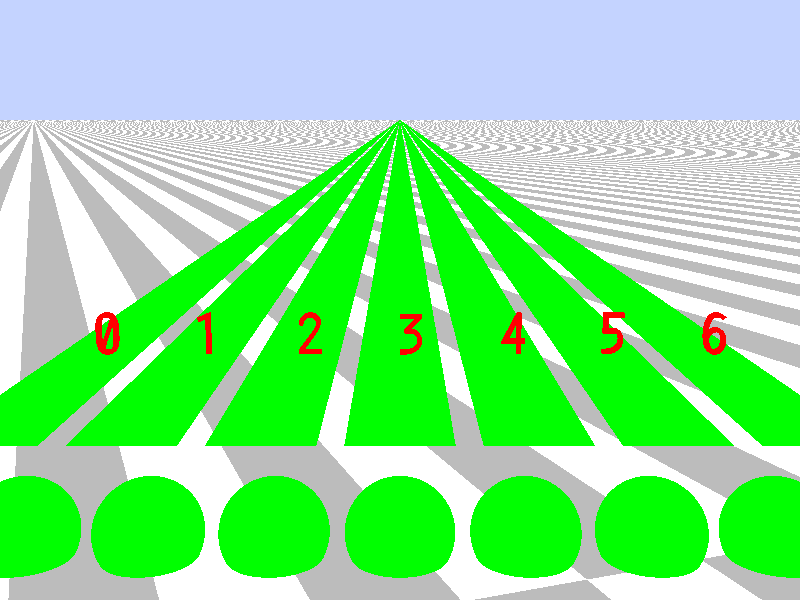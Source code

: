 // This work is licensed under the Creative Commons Attribution 3.0 Unported License.
// To view a copy of this license, visit http://creativecommons.org/licenses/by/3.0/
// or send a letter to Creative Commons, 444 Castro Street, Suite 900, Mountain View,
// California, 94041, USA.

// Persistence Of Vision Ray Tracer Scene Description File
// File: var_reflection.pov
// Desc: variable reflection demonstration scene
// Date: August 2001
// Auth: Christoph Hormann

// -w320 -h240
// -w512 -h384 +a0.3

// reflection samples:
// -------------------
// 0: constant reflection 0.5
// 1: variable reflection 0...1
// 2: variable reflection 0...1 fresnel formula
// 3: variable reflection 1...0 (inverse) fresnel formula
// 4: variable reflection fresnel formula, changed falloff
// 5: metallic reflection
// 6: colored reflection
// -------------------

#version 3.6;

global_settings {
  assumed_gamma 1.0
  max_trace_level 15
}

#include "colors.inc"

light_source {
  <1.5, -2.5, 2.5>*10000
  color rgb 1.0
}

//-------------------------------------------------------------------------
// This scene uses a non-standard camera set-up. 
// (See CAMERA in the included documentation for details.) 
// If you are new to POV-Ray, you might want to try a different demo scene.
//-------------------------------------------------------------------------
camera {
  location    <0, -22, 6>
  direction   y
  sky         z
  up          z
  right     x*image_width/image_height
  look_at     <0, 0, 2>
  angle       44
}

sky_sphere {
  pigment {
    color rgb <0.55,0.65,1.0>
  }
  /*
  pigment {
    agate
    color_map {
      [0.6 color rgb 0.8 ]
      [0.6 color rgb 0.5 ]
    }
    scale 0.06
  }
  */
}

// ----------------------------------------

plane
{
  z, 0
  texture
  {
    pigment {
      checker
      color rgb 1
      color rgb 0.5

      scale <1.8,10000,1.0>
      translate -10
      rotate 20*z
    }
    finish {
      diffuse 0.7
    }
  }
}

// ----------------------------------------

#declare Cnt=0;

#while (Cnt < 7)

  text
  {
    ttf
    "crystal.ttf",
    str(Cnt,0,0),
    0.1,
    0
    scale 1.5
    rotate 90*x

    translate 0.3*z
    translate 2*y

    translate (-7.5+Cnt*2.5)*x

    texture {
      pigment { color rgb x }
    }

    no_reflection
    no_shadow
  }

  #declare Mat=
    material {
      texture {
        pigment { color rgbt <0, 1, 0, 1> }
        finish {
          ambient 0
          diffuse 0

          #switch (Cnt)
            #case (0)
              reflection 0.5
              #break
            #case (1)
              reflection {
                0, 1
              }
              #break
            #case (2)
              reflection {
                0, 1
                fresnel on
              }
              #break
            #case (3)
              reflection {
                1, 0
                fresnel on
              }
              #break
            #case (4)
              reflection {
                0, 1
                falloff 2
              }
              #break
            #case (5)
              reflection {
                0.8
                metallic
              }
              #break
            #case (6)
              reflection {
                <0, 1, 0>, <0, 0, 1>
                fresnel on
              }
              #break
          #end

          conserve_energy
        }
      }
      interior {
        ior 1.3
      }
    }


  box {
    <-1, -5, 0.25>, <1, 20000, 0.25>

    translate (-7.5+Cnt*2.5)*x

    material { Mat }
  }

  sphere {
    <0, 0, 0.5>, 1.1

    translate (-7.5+Cnt*2.5)*x

    scale 0.7

    translate -9*y

    material { Mat }
  }

  #declare Cnt=Cnt+1;
#end

